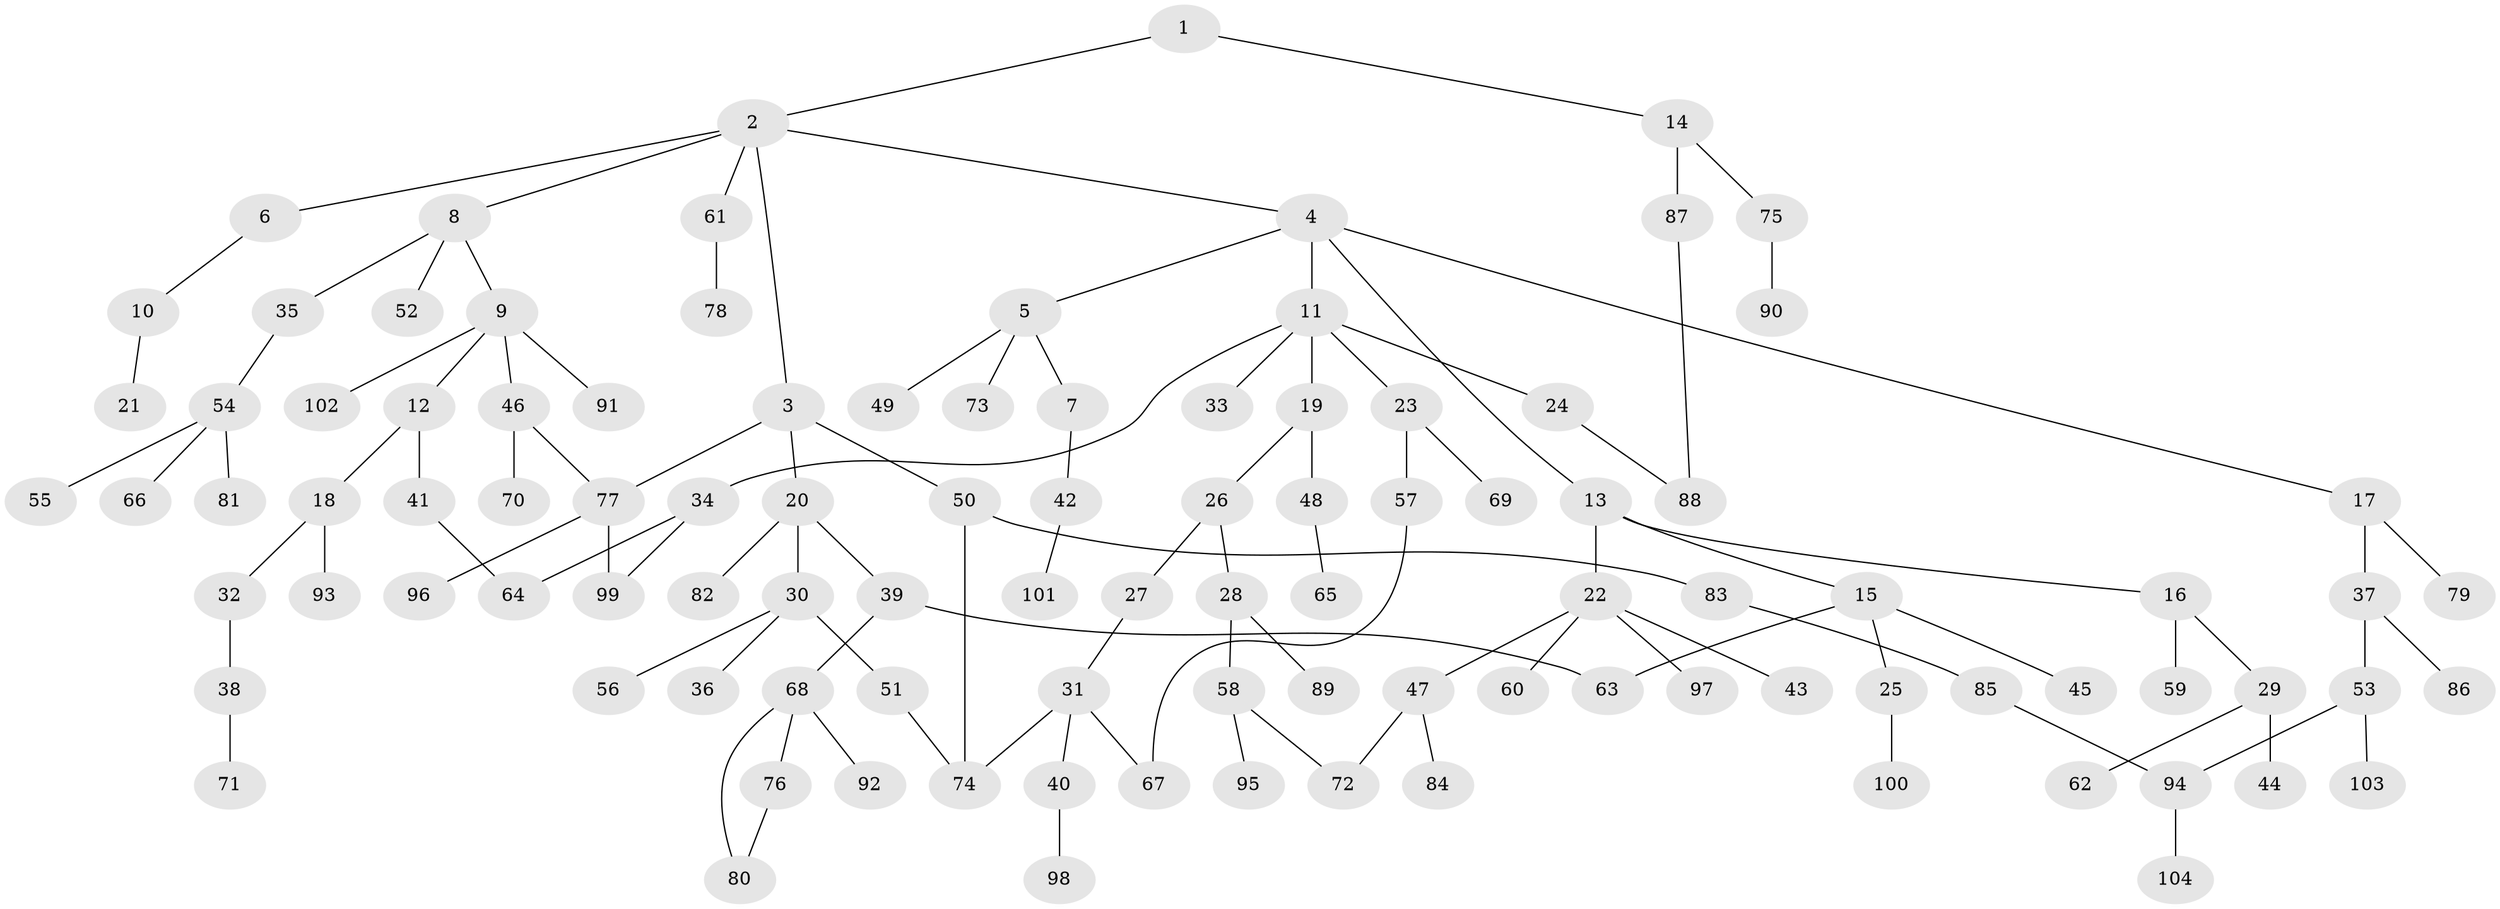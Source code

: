// Generated by graph-tools (version 1.1) at 2025/10/02/27/25 16:10:55]
// undirected, 104 vertices, 114 edges
graph export_dot {
graph [start="1"]
  node [color=gray90,style=filled];
  1;
  2;
  3;
  4;
  5;
  6;
  7;
  8;
  9;
  10;
  11;
  12;
  13;
  14;
  15;
  16;
  17;
  18;
  19;
  20;
  21;
  22;
  23;
  24;
  25;
  26;
  27;
  28;
  29;
  30;
  31;
  32;
  33;
  34;
  35;
  36;
  37;
  38;
  39;
  40;
  41;
  42;
  43;
  44;
  45;
  46;
  47;
  48;
  49;
  50;
  51;
  52;
  53;
  54;
  55;
  56;
  57;
  58;
  59;
  60;
  61;
  62;
  63;
  64;
  65;
  66;
  67;
  68;
  69;
  70;
  71;
  72;
  73;
  74;
  75;
  76;
  77;
  78;
  79;
  80;
  81;
  82;
  83;
  84;
  85;
  86;
  87;
  88;
  89;
  90;
  91;
  92;
  93;
  94;
  95;
  96;
  97;
  98;
  99;
  100;
  101;
  102;
  103;
  104;
  1 -- 2;
  1 -- 14;
  2 -- 3;
  2 -- 4;
  2 -- 6;
  2 -- 8;
  2 -- 61;
  3 -- 20;
  3 -- 50;
  3 -- 77;
  4 -- 5;
  4 -- 11;
  4 -- 13;
  4 -- 17;
  5 -- 7;
  5 -- 49;
  5 -- 73;
  6 -- 10;
  7 -- 42;
  8 -- 9;
  8 -- 35;
  8 -- 52;
  9 -- 12;
  9 -- 46;
  9 -- 91;
  9 -- 102;
  10 -- 21;
  11 -- 19;
  11 -- 23;
  11 -- 24;
  11 -- 33;
  11 -- 34;
  12 -- 18;
  12 -- 41;
  13 -- 15;
  13 -- 16;
  13 -- 22;
  14 -- 75;
  14 -- 87;
  15 -- 25;
  15 -- 45;
  15 -- 63;
  16 -- 29;
  16 -- 59;
  17 -- 37;
  17 -- 79;
  18 -- 32;
  18 -- 93;
  19 -- 26;
  19 -- 48;
  20 -- 30;
  20 -- 39;
  20 -- 82;
  22 -- 43;
  22 -- 47;
  22 -- 60;
  22 -- 97;
  23 -- 57;
  23 -- 69;
  24 -- 88;
  25 -- 100;
  26 -- 27;
  26 -- 28;
  27 -- 31;
  28 -- 58;
  28 -- 89;
  29 -- 44;
  29 -- 62;
  30 -- 36;
  30 -- 51;
  30 -- 56;
  31 -- 40;
  31 -- 74;
  31 -- 67;
  32 -- 38;
  34 -- 64;
  34 -- 99;
  35 -- 54;
  37 -- 53;
  37 -- 86;
  38 -- 71;
  39 -- 68;
  39 -- 63;
  40 -- 98;
  41 -- 64;
  42 -- 101;
  46 -- 70;
  46 -- 77;
  47 -- 84;
  47 -- 72;
  48 -- 65;
  50 -- 83;
  50 -- 74;
  51 -- 74;
  53 -- 94;
  53 -- 103;
  54 -- 55;
  54 -- 66;
  54 -- 81;
  57 -- 67;
  58 -- 72;
  58 -- 95;
  61 -- 78;
  68 -- 76;
  68 -- 92;
  68 -- 80;
  75 -- 90;
  76 -- 80;
  77 -- 96;
  77 -- 99;
  83 -- 85;
  85 -- 94;
  87 -- 88;
  94 -- 104;
}
